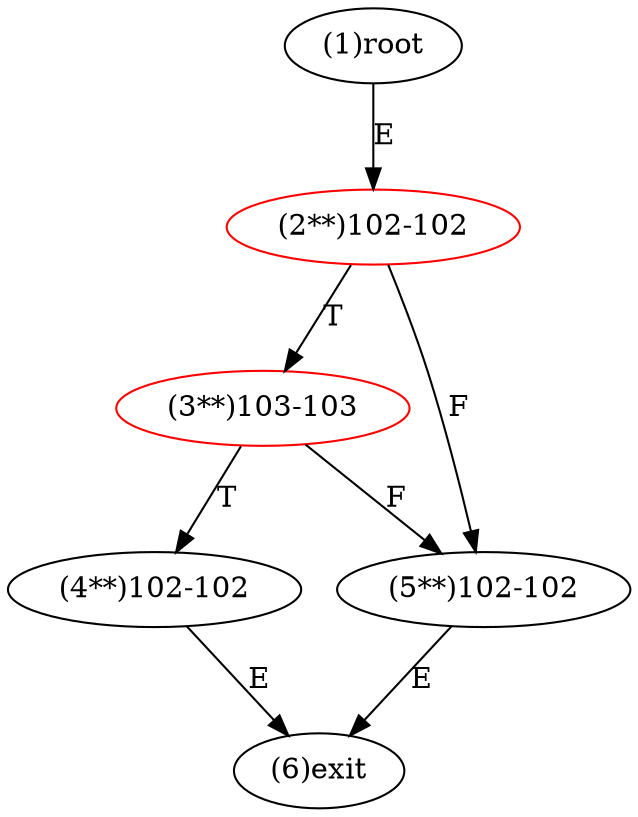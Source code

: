 digraph "" { 
1[ label="(1)root"];
2[ label="(2**)102-102",color=red];
3[ label="(3**)103-103",color=red];
4[ label="(4**)102-102"];
5[ label="(5**)102-102"];
6[ label="(6)exit"];
1->2[ label="E"];
2->5[ label="F"];
2->3[ label="T"];
3->5[ label="F"];
3->4[ label="T"];
4->6[ label="E"];
5->6[ label="E"];
}